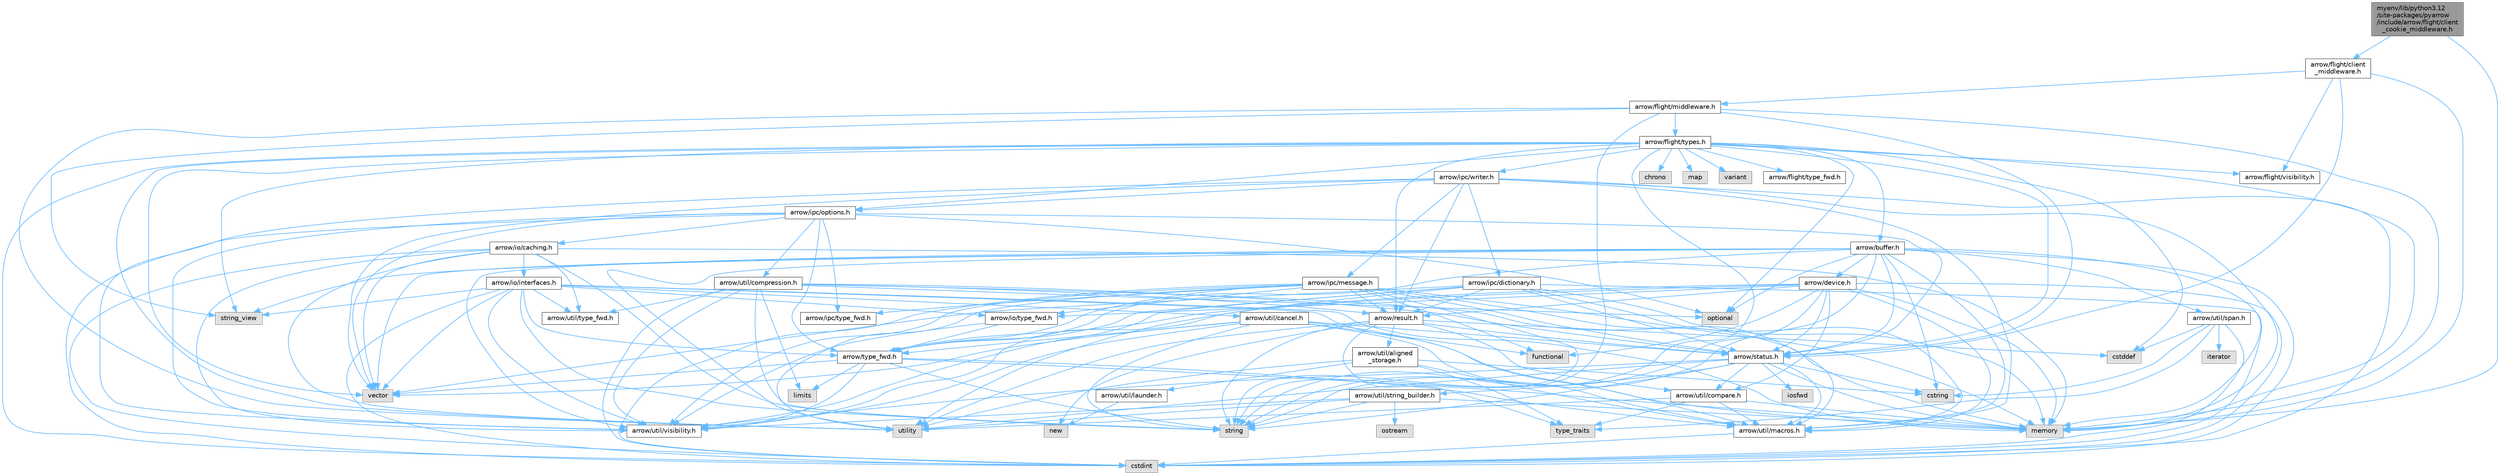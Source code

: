 digraph "myenv/lib/python3.12/site-packages/pyarrow/include/arrow/flight/client_cookie_middleware.h"
{
 // LATEX_PDF_SIZE
  bgcolor="transparent";
  edge [fontname=Helvetica,fontsize=10,labelfontname=Helvetica,labelfontsize=10];
  node [fontname=Helvetica,fontsize=10,shape=box,height=0.2,width=0.4];
  Node1 [id="Node000001",label="myenv/lib/python3.12\l/site-packages/pyarrow\l/include/arrow/flight/client\l_cookie_middleware.h",height=0.2,width=0.4,color="gray40", fillcolor="grey60", style="filled", fontcolor="black",tooltip=" "];
  Node1 -> Node2 [id="edge1_Node000001_Node000002",color="steelblue1",style="solid",tooltip=" "];
  Node2 [id="Node000002",label="memory",height=0.2,width=0.4,color="grey60", fillcolor="#E0E0E0", style="filled",tooltip=" "];
  Node1 -> Node3 [id="edge2_Node000001_Node000003",color="steelblue1",style="solid",tooltip=" "];
  Node3 [id="Node000003",label="arrow/flight/client\l_middleware.h",height=0.2,width=0.4,color="grey40", fillcolor="white", style="filled",URL="$client__middleware_8h.html",tooltip=" "];
  Node3 -> Node2 [id="edge3_Node000003_Node000002",color="steelblue1",style="solid",tooltip=" "];
  Node3 -> Node4 [id="edge4_Node000003_Node000004",color="steelblue1",style="solid",tooltip=" "];
  Node4 [id="Node000004",label="arrow/flight/middleware.h",height=0.2,width=0.4,color="grey40", fillcolor="white", style="filled",URL="$middleware_8h.html",tooltip=" "];
  Node4 -> Node2 [id="edge5_Node000004_Node000002",color="steelblue1",style="solid",tooltip=" "];
  Node4 -> Node5 [id="edge6_Node000004_Node000005",color="steelblue1",style="solid",tooltip=" "];
  Node5 [id="Node000005",label="string",height=0.2,width=0.4,color="grey60", fillcolor="#E0E0E0", style="filled",tooltip=" "];
  Node4 -> Node6 [id="edge7_Node000004_Node000006",color="steelblue1",style="solid",tooltip=" "];
  Node6 [id="Node000006",label="string_view",height=0.2,width=0.4,color="grey60", fillcolor="#E0E0E0", style="filled",tooltip=" "];
  Node4 -> Node7 [id="edge8_Node000004_Node000007",color="steelblue1",style="solid",tooltip=" "];
  Node7 [id="Node000007",label="utility",height=0.2,width=0.4,color="grey60", fillcolor="#E0E0E0", style="filled",tooltip=" "];
  Node4 -> Node8 [id="edge9_Node000004_Node000008",color="steelblue1",style="solid",tooltip=" "];
  Node8 [id="Node000008",label="arrow/flight/types.h",height=0.2,width=0.4,color="grey40", fillcolor="white", style="filled",URL="$arrow_2flight_2types_8h.html",tooltip=" "];
  Node8 -> Node9 [id="edge10_Node000008_Node000009",color="steelblue1",style="solid",tooltip=" "];
  Node9 [id="Node000009",label="chrono",height=0.2,width=0.4,color="grey60", fillcolor="#E0E0E0", style="filled",tooltip=" "];
  Node8 -> Node10 [id="edge11_Node000008_Node000010",color="steelblue1",style="solid",tooltip=" "];
  Node10 [id="Node000010",label="cstddef",height=0.2,width=0.4,color="grey60", fillcolor="#E0E0E0", style="filled",tooltip=" "];
  Node8 -> Node11 [id="edge12_Node000008_Node000011",color="steelblue1",style="solid",tooltip=" "];
  Node11 [id="Node000011",label="cstdint",height=0.2,width=0.4,color="grey60", fillcolor="#E0E0E0", style="filled",tooltip=" "];
  Node8 -> Node12 [id="edge13_Node000008_Node000012",color="steelblue1",style="solid",tooltip=" "];
  Node12 [id="Node000012",label="map",height=0.2,width=0.4,color="grey60", fillcolor="#E0E0E0", style="filled",tooltip=" "];
  Node8 -> Node2 [id="edge14_Node000008_Node000002",color="steelblue1",style="solid",tooltip=" "];
  Node8 -> Node13 [id="edge15_Node000008_Node000013",color="steelblue1",style="solid",tooltip=" "];
  Node13 [id="Node000013",label="optional",height=0.2,width=0.4,color="grey60", fillcolor="#E0E0E0", style="filled",tooltip=" "];
  Node8 -> Node5 [id="edge16_Node000008_Node000005",color="steelblue1",style="solid",tooltip=" "];
  Node8 -> Node6 [id="edge17_Node000008_Node000006",color="steelblue1",style="solid",tooltip=" "];
  Node8 -> Node7 [id="edge18_Node000008_Node000007",color="steelblue1",style="solid",tooltip=" "];
  Node8 -> Node14 [id="edge19_Node000008_Node000014",color="steelblue1",style="solid",tooltip=" "];
  Node14 [id="Node000014",label="variant",height=0.2,width=0.4,color="grey60", fillcolor="#E0E0E0", style="filled",tooltip=" "];
  Node8 -> Node15 [id="edge20_Node000008_Node000015",color="steelblue1",style="solid",tooltip=" "];
  Node15 [id="Node000015",label="vector",height=0.2,width=0.4,color="grey60", fillcolor="#E0E0E0", style="filled",tooltip=" "];
  Node8 -> Node16 [id="edge21_Node000008_Node000016",color="steelblue1",style="solid",tooltip=" "];
  Node16 [id="Node000016",label="arrow/buffer.h",height=0.2,width=0.4,color="grey40", fillcolor="white", style="filled",URL="$buffer_8h.html",tooltip=" "];
  Node16 -> Node11 [id="edge22_Node000016_Node000011",color="steelblue1",style="solid",tooltip=" "];
  Node16 -> Node17 [id="edge23_Node000016_Node000017",color="steelblue1",style="solid",tooltip=" "];
  Node17 [id="Node000017",label="cstring",height=0.2,width=0.4,color="grey60", fillcolor="#E0E0E0", style="filled",tooltip=" "];
  Node16 -> Node2 [id="edge24_Node000016_Node000002",color="steelblue1",style="solid",tooltip=" "];
  Node16 -> Node13 [id="edge25_Node000016_Node000013",color="steelblue1",style="solid",tooltip=" "];
  Node16 -> Node5 [id="edge26_Node000016_Node000005",color="steelblue1",style="solid",tooltip=" "];
  Node16 -> Node6 [id="edge27_Node000016_Node000006",color="steelblue1",style="solid",tooltip=" "];
  Node16 -> Node7 [id="edge28_Node000016_Node000007",color="steelblue1",style="solid",tooltip=" "];
  Node16 -> Node15 [id="edge29_Node000016_Node000015",color="steelblue1",style="solid",tooltip=" "];
  Node16 -> Node18 [id="edge30_Node000016_Node000018",color="steelblue1",style="solid",tooltip=" "];
  Node18 [id="Node000018",label="arrow/device.h",height=0.2,width=0.4,color="grey40", fillcolor="white", style="filled",URL="$device_8h.html",tooltip=" "];
  Node18 -> Node11 [id="edge31_Node000018_Node000011",color="steelblue1",style="solid",tooltip=" "];
  Node18 -> Node19 [id="edge32_Node000018_Node000019",color="steelblue1",style="solid",tooltip=" "];
  Node19 [id="Node000019",label="functional",height=0.2,width=0.4,color="grey60", fillcolor="#E0E0E0", style="filled",tooltip=" "];
  Node18 -> Node2 [id="edge33_Node000018_Node000002",color="steelblue1",style="solid",tooltip=" "];
  Node18 -> Node5 [id="edge34_Node000018_Node000005",color="steelblue1",style="solid",tooltip=" "];
  Node18 -> Node20 [id="edge35_Node000018_Node000020",color="steelblue1",style="solid",tooltip=" "];
  Node20 [id="Node000020",label="arrow/io/type_fwd.h",height=0.2,width=0.4,color="grey40", fillcolor="white", style="filled",URL="$arrow_2io_2type__fwd_8h.html",tooltip=" "];
  Node20 -> Node21 [id="edge36_Node000020_Node000021",color="steelblue1",style="solid",tooltip=" "];
  Node21 [id="Node000021",label="arrow/type_fwd.h",height=0.2,width=0.4,color="grey40", fillcolor="white", style="filled",URL="$arrow_2type__fwd_8h.html",tooltip=" "];
  Node21 -> Node22 [id="edge37_Node000021_Node000022",color="steelblue1",style="solid",tooltip=" "];
  Node22 [id="Node000022",label="limits",height=0.2,width=0.4,color="grey60", fillcolor="#E0E0E0", style="filled",tooltip=" "];
  Node21 -> Node2 [id="edge38_Node000021_Node000002",color="steelblue1",style="solid",tooltip=" "];
  Node21 -> Node5 [id="edge39_Node000021_Node000005",color="steelblue1",style="solid",tooltip=" "];
  Node21 -> Node15 [id="edge40_Node000021_Node000015",color="steelblue1",style="solid",tooltip=" "];
  Node21 -> Node23 [id="edge41_Node000021_Node000023",color="steelblue1",style="solid",tooltip=" "];
  Node23 [id="Node000023",label="arrow/util/macros.h",height=0.2,width=0.4,color="grey40", fillcolor="white", style="filled",URL="$macros_8h.html",tooltip=" "];
  Node23 -> Node11 [id="edge42_Node000023_Node000011",color="steelblue1",style="solid",tooltip=" "];
  Node21 -> Node24 [id="edge43_Node000021_Node000024",color="steelblue1",style="solid",tooltip=" "];
  Node24 [id="Node000024",label="arrow/util/visibility.h",height=0.2,width=0.4,color="grey40", fillcolor="white", style="filled",URL="$include_2arrow_2util_2visibility_8h.html",tooltip=" "];
  Node20 -> Node24 [id="edge44_Node000020_Node000024",color="steelblue1",style="solid",tooltip=" "];
  Node18 -> Node25 [id="edge45_Node000018_Node000025",color="steelblue1",style="solid",tooltip=" "];
  Node25 [id="Node000025",label="arrow/result.h",height=0.2,width=0.4,color="grey40", fillcolor="white", style="filled",URL="$result_8h.html",tooltip=" "];
  Node25 -> Node10 [id="edge46_Node000025_Node000010",color="steelblue1",style="solid",tooltip=" "];
  Node25 -> Node26 [id="edge47_Node000025_Node000026",color="steelblue1",style="solid",tooltip=" "];
  Node26 [id="Node000026",label="new",height=0.2,width=0.4,color="grey60", fillcolor="#E0E0E0", style="filled",tooltip=" "];
  Node25 -> Node5 [id="edge48_Node000025_Node000005",color="steelblue1",style="solid",tooltip=" "];
  Node25 -> Node27 [id="edge49_Node000025_Node000027",color="steelblue1",style="solid",tooltip=" "];
  Node27 [id="Node000027",label="type_traits",height=0.2,width=0.4,color="grey60", fillcolor="#E0E0E0", style="filled",tooltip=" "];
  Node25 -> Node7 [id="edge50_Node000025_Node000007",color="steelblue1",style="solid",tooltip=" "];
  Node25 -> Node28 [id="edge51_Node000025_Node000028",color="steelblue1",style="solid",tooltip=" "];
  Node28 [id="Node000028",label="arrow/status.h",height=0.2,width=0.4,color="grey40", fillcolor="white", style="filled",URL="$status_8h.html",tooltip=" "];
  Node28 -> Node17 [id="edge52_Node000028_Node000017",color="steelblue1",style="solid",tooltip=" "];
  Node28 -> Node29 [id="edge53_Node000028_Node000029",color="steelblue1",style="solid",tooltip=" "];
  Node29 [id="Node000029",label="iosfwd",height=0.2,width=0.4,color="grey60", fillcolor="#E0E0E0", style="filled",tooltip=" "];
  Node28 -> Node2 [id="edge54_Node000028_Node000002",color="steelblue1",style="solid",tooltip=" "];
  Node28 -> Node5 [id="edge55_Node000028_Node000005",color="steelblue1",style="solid",tooltip=" "];
  Node28 -> Node7 [id="edge56_Node000028_Node000007",color="steelblue1",style="solid",tooltip=" "];
  Node28 -> Node30 [id="edge57_Node000028_Node000030",color="steelblue1",style="solid",tooltip=" "];
  Node30 [id="Node000030",label="arrow/util/compare.h",height=0.2,width=0.4,color="grey40", fillcolor="white", style="filled",URL="$util_2compare_8h.html",tooltip=" "];
  Node30 -> Node2 [id="edge58_Node000030_Node000002",color="steelblue1",style="solid",tooltip=" "];
  Node30 -> Node27 [id="edge59_Node000030_Node000027",color="steelblue1",style="solid",tooltip=" "];
  Node30 -> Node7 [id="edge60_Node000030_Node000007",color="steelblue1",style="solid",tooltip=" "];
  Node30 -> Node23 [id="edge61_Node000030_Node000023",color="steelblue1",style="solid",tooltip=" "];
  Node28 -> Node23 [id="edge62_Node000028_Node000023",color="steelblue1",style="solid",tooltip=" "];
  Node28 -> Node31 [id="edge63_Node000028_Node000031",color="steelblue1",style="solid",tooltip=" "];
  Node31 [id="Node000031",label="arrow/util/string_builder.h",height=0.2,width=0.4,color="grey40", fillcolor="white", style="filled",URL="$string__builder_8h.html",tooltip=" "];
  Node31 -> Node2 [id="edge64_Node000031_Node000002",color="steelblue1",style="solid",tooltip=" "];
  Node31 -> Node32 [id="edge65_Node000031_Node000032",color="steelblue1",style="solid",tooltip=" "];
  Node32 [id="Node000032",label="ostream",height=0.2,width=0.4,color="grey60", fillcolor="#E0E0E0", style="filled",tooltip=" "];
  Node31 -> Node5 [id="edge66_Node000031_Node000005",color="steelblue1",style="solid",tooltip=" "];
  Node31 -> Node7 [id="edge67_Node000031_Node000007",color="steelblue1",style="solid",tooltip=" "];
  Node31 -> Node24 [id="edge68_Node000031_Node000024",color="steelblue1",style="solid",tooltip=" "];
  Node28 -> Node24 [id="edge69_Node000028_Node000024",color="steelblue1",style="solid",tooltip=" "];
  Node25 -> Node33 [id="edge70_Node000025_Node000033",color="steelblue1",style="solid",tooltip=" "];
  Node33 [id="Node000033",label="arrow/util/aligned\l_storage.h",height=0.2,width=0.4,color="grey40", fillcolor="white", style="filled",URL="$aligned__storage_8h.html",tooltip=" "];
  Node33 -> Node17 [id="edge71_Node000033_Node000017",color="steelblue1",style="solid",tooltip=" "];
  Node33 -> Node27 [id="edge72_Node000033_Node000027",color="steelblue1",style="solid",tooltip=" "];
  Node33 -> Node7 [id="edge73_Node000033_Node000007",color="steelblue1",style="solid",tooltip=" "];
  Node33 -> Node34 [id="edge74_Node000033_Node000034",color="steelblue1",style="solid",tooltip=" "];
  Node34 [id="Node000034",label="arrow/util/launder.h",height=0.2,width=0.4,color="grey40", fillcolor="white", style="filled",URL="$launder_8h.html",tooltip=" "];
  Node34 -> Node26 [id="edge75_Node000034_Node000026",color="steelblue1",style="solid",tooltip=" "];
  Node33 -> Node23 [id="edge76_Node000033_Node000023",color="steelblue1",style="solid",tooltip=" "];
  Node25 -> Node30 [id="edge77_Node000025_Node000030",color="steelblue1",style="solid",tooltip=" "];
  Node18 -> Node28 [id="edge78_Node000018_Node000028",color="steelblue1",style="solid",tooltip=" "];
  Node18 -> Node21 [id="edge79_Node000018_Node000021",color="steelblue1",style="solid",tooltip=" "];
  Node18 -> Node30 [id="edge80_Node000018_Node000030",color="steelblue1",style="solid",tooltip=" "];
  Node18 -> Node23 [id="edge81_Node000018_Node000023",color="steelblue1",style="solid",tooltip=" "];
  Node18 -> Node24 [id="edge82_Node000018_Node000024",color="steelblue1",style="solid",tooltip=" "];
  Node16 -> Node28 [id="edge83_Node000016_Node000028",color="steelblue1",style="solid",tooltip=" "];
  Node16 -> Node21 [id="edge84_Node000016_Node000021",color="steelblue1",style="solid",tooltip=" "];
  Node16 -> Node23 [id="edge85_Node000016_Node000023",color="steelblue1",style="solid",tooltip=" "];
  Node16 -> Node35 [id="edge86_Node000016_Node000035",color="steelblue1",style="solid",tooltip=" "];
  Node35 [id="Node000035",label="arrow/util/span.h",height=0.2,width=0.4,color="grey40", fillcolor="white", style="filled",URL="$span_8h.html",tooltip=" "];
  Node35 -> Node10 [id="edge87_Node000035_Node000010",color="steelblue1",style="solid",tooltip=" "];
  Node35 -> Node11 [id="edge88_Node000035_Node000011",color="steelblue1",style="solid",tooltip=" "];
  Node35 -> Node17 [id="edge89_Node000035_Node000017",color="steelblue1",style="solid",tooltip=" "];
  Node35 -> Node36 [id="edge90_Node000035_Node000036",color="steelblue1",style="solid",tooltip=" "];
  Node36 [id="Node000036",label="iterator",height=0.2,width=0.4,color="grey60", fillcolor="#E0E0E0", style="filled",tooltip=" "];
  Node35 -> Node27 [id="edge91_Node000035_Node000027",color="steelblue1",style="solid",tooltip=" "];
  Node16 -> Node24 [id="edge92_Node000016_Node000024",color="steelblue1",style="solid",tooltip=" "];
  Node8 -> Node37 [id="edge93_Node000008_Node000037",color="steelblue1",style="solid",tooltip=" "];
  Node37 [id="Node000037",label="arrow/flight/type_fwd.h",height=0.2,width=0.4,color="grey40", fillcolor="white", style="filled",URL="$arrow_2flight_2type__fwd_8h.html",tooltip=" "];
  Node8 -> Node38 [id="edge94_Node000008_Node000038",color="steelblue1",style="solid",tooltip=" "];
  Node38 [id="Node000038",label="arrow/flight/visibility.h",height=0.2,width=0.4,color="grey40", fillcolor="white", style="filled",URL="$include_2arrow_2flight_2visibility_8h.html",tooltip=" "];
  Node8 -> Node39 [id="edge95_Node000008_Node000039",color="steelblue1",style="solid",tooltip=" "];
  Node39 [id="Node000039",label="arrow/ipc/options.h",height=0.2,width=0.4,color="grey40", fillcolor="white", style="filled",URL="$ipc_2options_8h.html",tooltip=" "];
  Node39 -> Node11 [id="edge96_Node000039_Node000011",color="steelblue1",style="solid",tooltip=" "];
  Node39 -> Node13 [id="edge97_Node000039_Node000013",color="steelblue1",style="solid",tooltip=" "];
  Node39 -> Node15 [id="edge98_Node000039_Node000015",color="steelblue1",style="solid",tooltip=" "];
  Node39 -> Node40 [id="edge99_Node000039_Node000040",color="steelblue1",style="solid",tooltip=" "];
  Node40 [id="Node000040",label="arrow/io/caching.h",height=0.2,width=0.4,color="grey40", fillcolor="white", style="filled",URL="$caching_8h.html",tooltip=" "];
  Node40 -> Node11 [id="edge100_Node000040_Node000011",color="steelblue1",style="solid",tooltip=" "];
  Node40 -> Node2 [id="edge101_Node000040_Node000002",color="steelblue1",style="solid",tooltip=" "];
  Node40 -> Node5 [id="edge102_Node000040_Node000005",color="steelblue1",style="solid",tooltip=" "];
  Node40 -> Node7 [id="edge103_Node000040_Node000007",color="steelblue1",style="solid",tooltip=" "];
  Node40 -> Node15 [id="edge104_Node000040_Node000015",color="steelblue1",style="solid",tooltip=" "];
  Node40 -> Node41 [id="edge105_Node000040_Node000041",color="steelblue1",style="solid",tooltip=" "];
  Node41 [id="Node000041",label="arrow/io/interfaces.h",height=0.2,width=0.4,color="grey40", fillcolor="white", style="filled",URL="$interfaces_8h.html",tooltip=" "];
  Node41 -> Node11 [id="edge106_Node000041_Node000011",color="steelblue1",style="solid",tooltip=" "];
  Node41 -> Node2 [id="edge107_Node000041_Node000002",color="steelblue1",style="solid",tooltip=" "];
  Node41 -> Node5 [id="edge108_Node000041_Node000005",color="steelblue1",style="solid",tooltip=" "];
  Node41 -> Node6 [id="edge109_Node000041_Node000006",color="steelblue1",style="solid",tooltip=" "];
  Node41 -> Node15 [id="edge110_Node000041_Node000015",color="steelblue1",style="solid",tooltip=" "];
  Node41 -> Node20 [id="edge111_Node000041_Node000020",color="steelblue1",style="solid",tooltip=" "];
  Node41 -> Node21 [id="edge112_Node000041_Node000021",color="steelblue1",style="solid",tooltip=" "];
  Node41 -> Node42 [id="edge113_Node000041_Node000042",color="steelblue1",style="solid",tooltip=" "];
  Node42 [id="Node000042",label="arrow/util/cancel.h",height=0.2,width=0.4,color="grey40", fillcolor="white", style="filled",URL="$cancel_8h.html",tooltip=" "];
  Node42 -> Node19 [id="edge114_Node000042_Node000019",color="steelblue1",style="solid",tooltip=" "];
  Node42 -> Node2 [id="edge115_Node000042_Node000002",color="steelblue1",style="solid",tooltip=" "];
  Node42 -> Node5 [id="edge116_Node000042_Node000005",color="steelblue1",style="solid",tooltip=" "];
  Node42 -> Node15 [id="edge117_Node000042_Node000015",color="steelblue1",style="solid",tooltip=" "];
  Node42 -> Node28 [id="edge118_Node000042_Node000028",color="steelblue1",style="solid",tooltip=" "];
  Node42 -> Node21 [id="edge119_Node000042_Node000021",color="steelblue1",style="solid",tooltip=" "];
  Node42 -> Node23 [id="edge120_Node000042_Node000023",color="steelblue1",style="solid",tooltip=" "];
  Node42 -> Node24 [id="edge121_Node000042_Node000024",color="steelblue1",style="solid",tooltip=" "];
  Node41 -> Node23 [id="edge122_Node000041_Node000023",color="steelblue1",style="solid",tooltip=" "];
  Node41 -> Node43 [id="edge123_Node000041_Node000043",color="steelblue1",style="solid",tooltip=" "];
  Node43 [id="Node000043",label="arrow/util/type_fwd.h",height=0.2,width=0.4,color="grey40", fillcolor="white", style="filled",URL="$arrow_2util_2type__fwd_8h.html",tooltip=" "];
  Node41 -> Node24 [id="edge124_Node000041_Node000024",color="steelblue1",style="solid",tooltip=" "];
  Node40 -> Node43 [id="edge125_Node000040_Node000043",color="steelblue1",style="solid",tooltip=" "];
  Node40 -> Node24 [id="edge126_Node000040_Node000024",color="steelblue1",style="solid",tooltip=" "];
  Node39 -> Node44 [id="edge127_Node000039_Node000044",color="steelblue1",style="solid",tooltip=" "];
  Node44 [id="Node000044",label="arrow/ipc/type_fwd.h",height=0.2,width=0.4,color="grey40", fillcolor="white", style="filled",URL="$arrow_2ipc_2type__fwd_8h.html",tooltip=" "];
  Node39 -> Node28 [id="edge128_Node000039_Node000028",color="steelblue1",style="solid",tooltip=" "];
  Node39 -> Node21 [id="edge129_Node000039_Node000021",color="steelblue1",style="solid",tooltip=" "];
  Node39 -> Node45 [id="edge130_Node000039_Node000045",color="steelblue1",style="solid",tooltip=" "];
  Node45 [id="Node000045",label="arrow/util/compression.h",height=0.2,width=0.4,color="grey40", fillcolor="white", style="filled",URL="$compression_8h.html",tooltip=" "];
  Node45 -> Node11 [id="edge131_Node000045_Node000011",color="steelblue1",style="solid",tooltip=" "];
  Node45 -> Node22 [id="edge132_Node000045_Node000022",color="steelblue1",style="solid",tooltip=" "];
  Node45 -> Node2 [id="edge133_Node000045_Node000002",color="steelblue1",style="solid",tooltip=" "];
  Node45 -> Node13 [id="edge134_Node000045_Node000013",color="steelblue1",style="solid",tooltip=" "];
  Node45 -> Node5 [id="edge135_Node000045_Node000005",color="steelblue1",style="solid",tooltip=" "];
  Node45 -> Node25 [id="edge136_Node000045_Node000025",color="steelblue1",style="solid",tooltip=" "];
  Node45 -> Node28 [id="edge137_Node000045_Node000028",color="steelblue1",style="solid",tooltip=" "];
  Node45 -> Node43 [id="edge138_Node000045_Node000043",color="steelblue1",style="solid",tooltip=" "];
  Node45 -> Node24 [id="edge139_Node000045_Node000024",color="steelblue1",style="solid",tooltip=" "];
  Node39 -> Node24 [id="edge140_Node000039_Node000024",color="steelblue1",style="solid",tooltip=" "];
  Node8 -> Node46 [id="edge141_Node000008_Node000046",color="steelblue1",style="solid",tooltip=" "];
  Node46 [id="Node000046",label="arrow/ipc/writer.h",height=0.2,width=0.4,color="grey40", fillcolor="white", style="filled",URL="$arrow_2ipc_2writer_8h.html",tooltip=" "];
  Node46 -> Node11 [id="edge142_Node000046_Node000011",color="steelblue1",style="solid",tooltip=" "];
  Node46 -> Node2 [id="edge143_Node000046_Node000002",color="steelblue1",style="solid",tooltip=" "];
  Node46 -> Node15 [id="edge144_Node000046_Node000015",color="steelblue1",style="solid",tooltip=" "];
  Node46 -> Node47 [id="edge145_Node000046_Node000047",color="steelblue1",style="solid",tooltip=" "];
  Node47 [id="Node000047",label="arrow/ipc/dictionary.h",height=0.2,width=0.4,color="grey40", fillcolor="white", style="filled",URL="$dictionary_8h.html",tooltip=" "];
  Node47 -> Node11 [id="edge146_Node000047_Node000011",color="steelblue1",style="solid",tooltip=" "];
  Node47 -> Node2 [id="edge147_Node000047_Node000002",color="steelblue1",style="solid",tooltip=" "];
  Node47 -> Node7 [id="edge148_Node000047_Node000007",color="steelblue1",style="solid",tooltip=" "];
  Node47 -> Node15 [id="edge149_Node000047_Node000015",color="steelblue1",style="solid",tooltip=" "];
  Node47 -> Node25 [id="edge150_Node000047_Node000025",color="steelblue1",style="solid",tooltip=" "];
  Node47 -> Node28 [id="edge151_Node000047_Node000028",color="steelblue1",style="solid",tooltip=" "];
  Node47 -> Node21 [id="edge152_Node000047_Node000021",color="steelblue1",style="solid",tooltip=" "];
  Node47 -> Node23 [id="edge153_Node000047_Node000023",color="steelblue1",style="solid",tooltip=" "];
  Node47 -> Node24 [id="edge154_Node000047_Node000024",color="steelblue1",style="solid",tooltip=" "];
  Node46 -> Node48 [id="edge155_Node000046_Node000048",color="steelblue1",style="solid",tooltip=" "];
  Node48 [id="Node000048",label="arrow/ipc/message.h",height=0.2,width=0.4,color="grey40", fillcolor="white", style="filled",URL="$message_8h.html",tooltip=" "];
  Node48 -> Node11 [id="edge156_Node000048_Node000011",color="steelblue1",style="solid",tooltip=" "];
  Node48 -> Node19 [id="edge157_Node000048_Node000019",color="steelblue1",style="solid",tooltip=" "];
  Node48 -> Node2 [id="edge158_Node000048_Node000002",color="steelblue1",style="solid",tooltip=" "];
  Node48 -> Node5 [id="edge159_Node000048_Node000005",color="steelblue1",style="solid",tooltip=" "];
  Node48 -> Node7 [id="edge160_Node000048_Node000007",color="steelblue1",style="solid",tooltip=" "];
  Node48 -> Node20 [id="edge161_Node000048_Node000020",color="steelblue1",style="solid",tooltip=" "];
  Node48 -> Node44 [id="edge162_Node000048_Node000044",color="steelblue1",style="solid",tooltip=" "];
  Node48 -> Node25 [id="edge163_Node000048_Node000025",color="steelblue1",style="solid",tooltip=" "];
  Node48 -> Node28 [id="edge164_Node000048_Node000028",color="steelblue1",style="solid",tooltip=" "];
  Node48 -> Node21 [id="edge165_Node000048_Node000021",color="steelblue1",style="solid",tooltip=" "];
  Node48 -> Node23 [id="edge166_Node000048_Node000023",color="steelblue1",style="solid",tooltip=" "];
  Node48 -> Node24 [id="edge167_Node000048_Node000024",color="steelblue1",style="solid",tooltip=" "];
  Node46 -> Node39 [id="edge168_Node000046_Node000039",color="steelblue1",style="solid",tooltip=" "];
  Node46 -> Node25 [id="edge169_Node000046_Node000025",color="steelblue1",style="solid",tooltip=" "];
  Node46 -> Node23 [id="edge170_Node000046_Node000023",color="steelblue1",style="solid",tooltip=" "];
  Node46 -> Node24 [id="edge171_Node000046_Node000024",color="steelblue1",style="solid",tooltip=" "];
  Node8 -> Node25 [id="edge172_Node000008_Node000025",color="steelblue1",style="solid",tooltip=" "];
  Node8 -> Node28 [id="edge173_Node000008_Node000028",color="steelblue1",style="solid",tooltip=" "];
  Node4 -> Node28 [id="edge174_Node000004_Node000028",color="steelblue1",style="solid",tooltip=" "];
  Node3 -> Node38 [id="edge175_Node000003_Node000038",color="steelblue1",style="solid",tooltip=" "];
  Node3 -> Node28 [id="edge176_Node000003_Node000028",color="steelblue1",style="solid",tooltip=" "];
}
